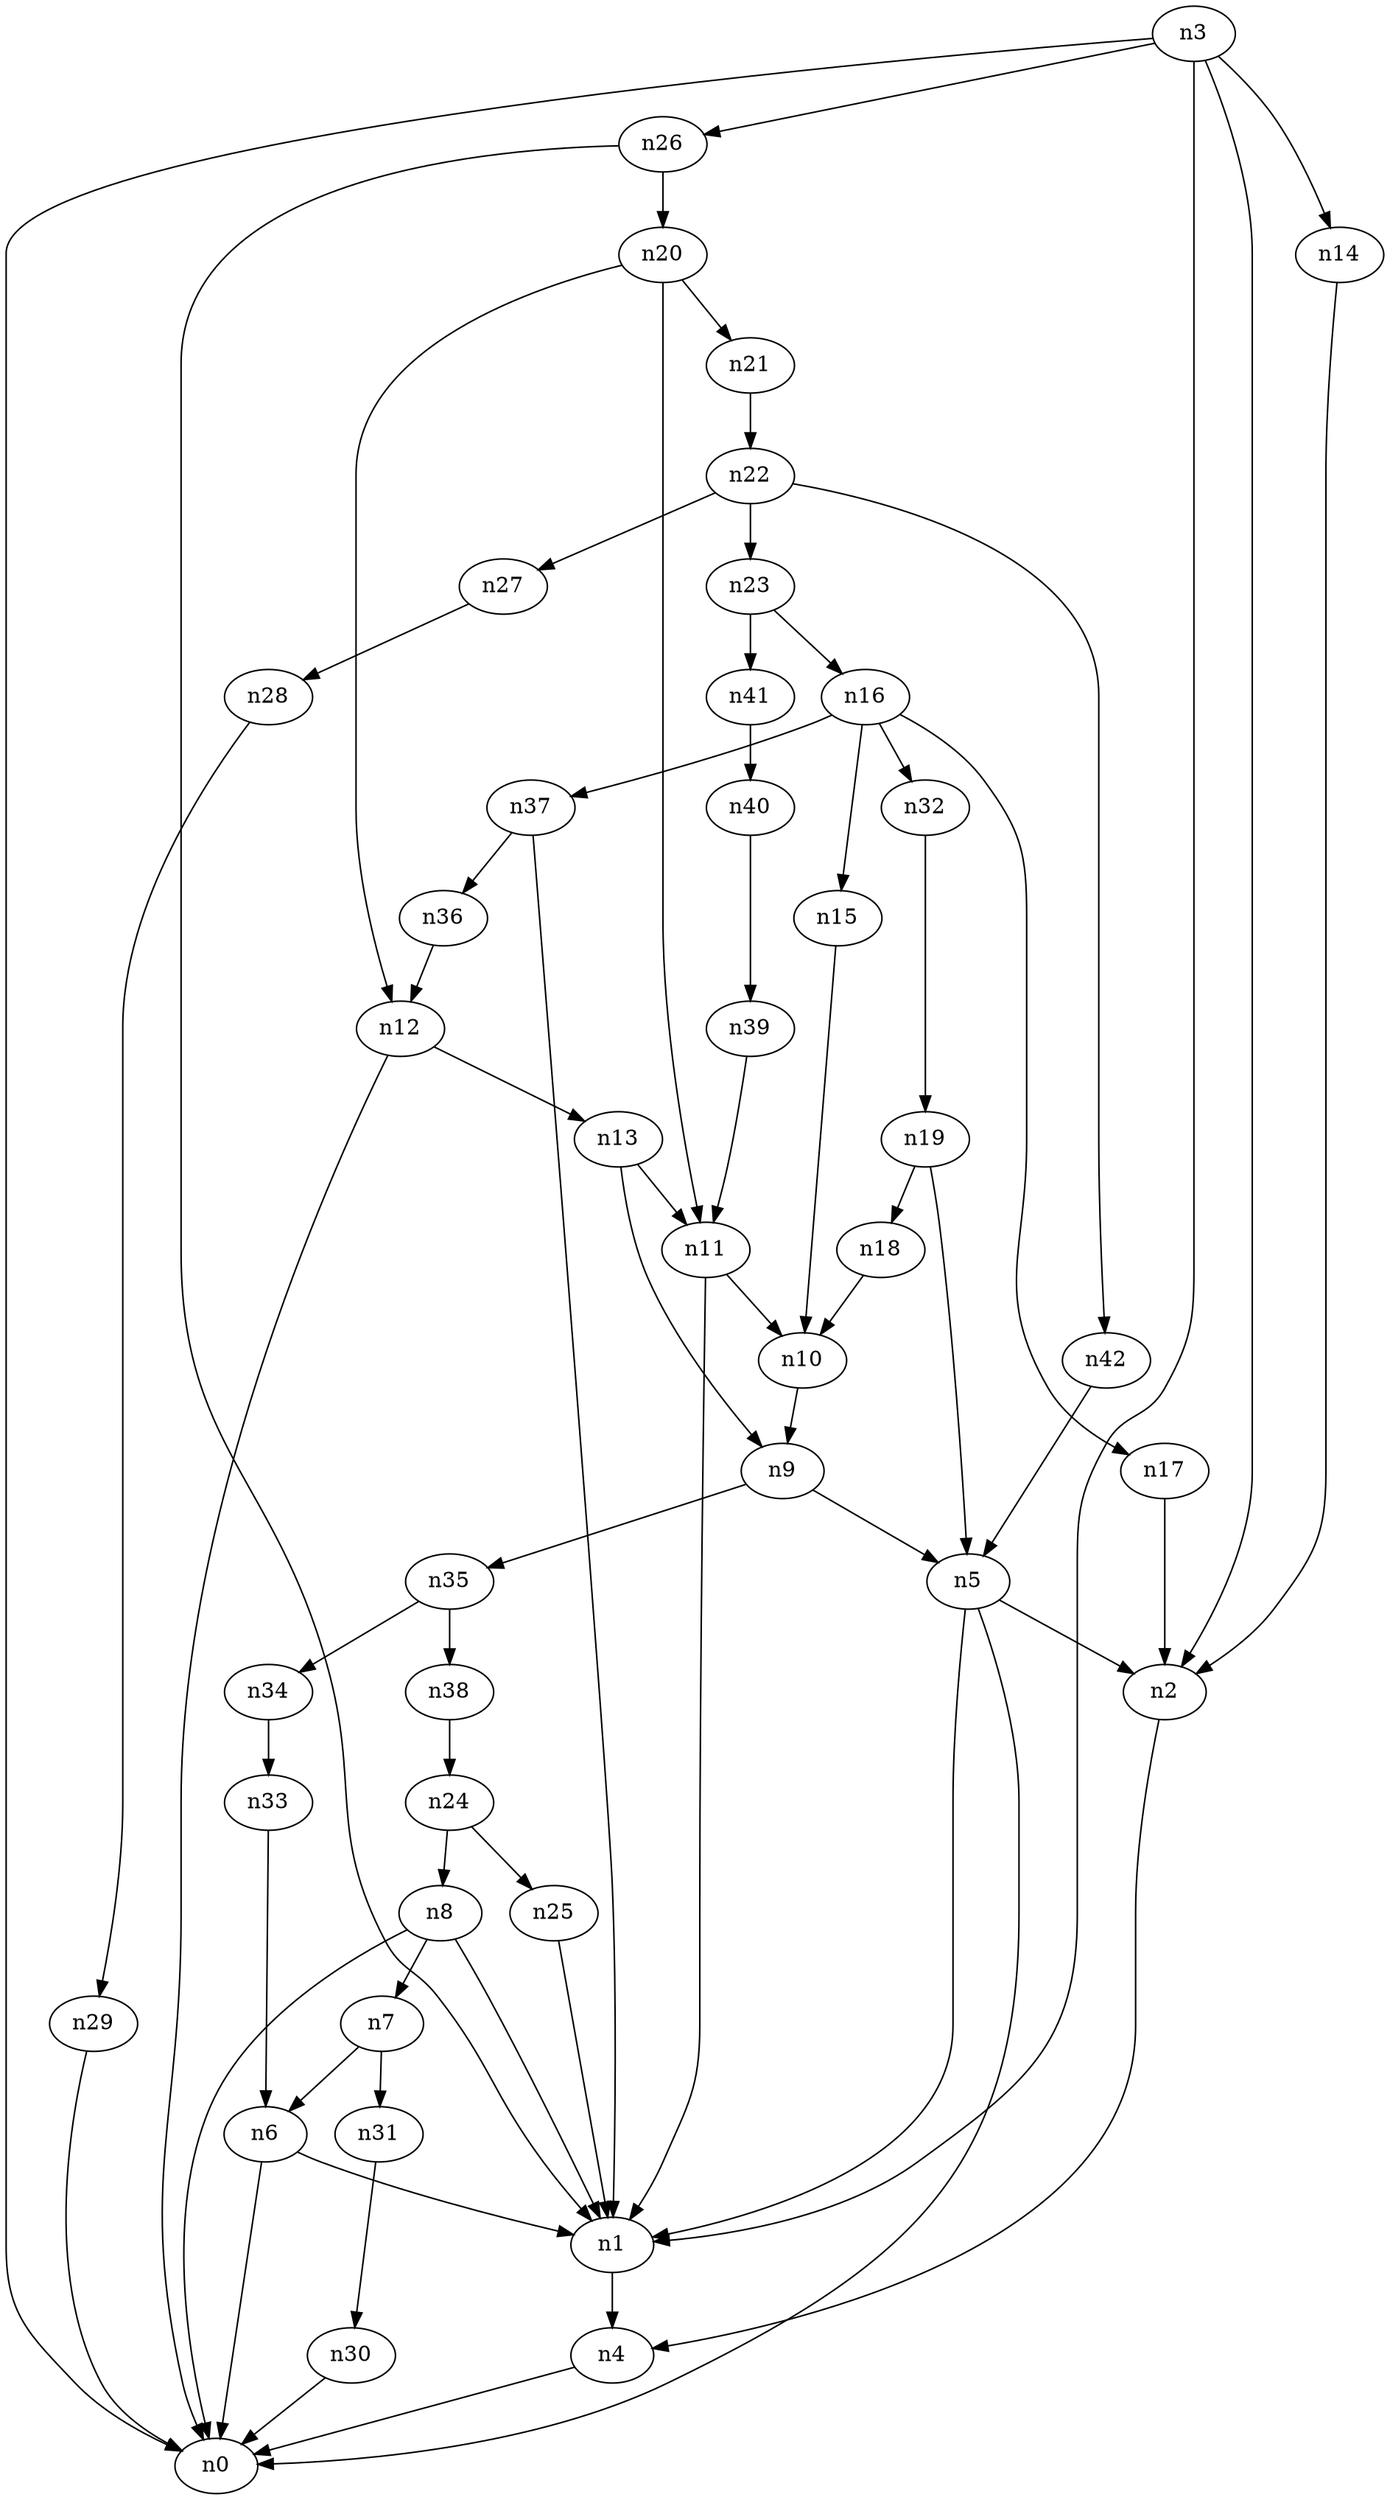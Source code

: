 digraph G {
	n1 -> n4	 [_graphml_id=e4];
	n2 -> n4	 [_graphml_id=e7];
	n3 -> n0	 [_graphml_id=e0];
	n3 -> n1	 [_graphml_id=e3];
	n3 -> n2	 [_graphml_id=e6];
	n3 -> n14	 [_graphml_id=e21];
	n3 -> n26	 [_graphml_id=e41];
	n4 -> n0	 [_graphml_id=e1];
	n5 -> n0	 [_graphml_id=e2];
	n5 -> n1	 [_graphml_id=e5];
	n5 -> n2	 [_graphml_id=e8];
	n6 -> n0	 [_graphml_id=e13];
	n6 -> n1	 [_graphml_id=e9];
	n7 -> n6	 [_graphml_id=e10];
	n7 -> n31	 [_graphml_id=e49];
	n8 -> n0	 [_graphml_id=e12];
	n8 -> n1	 [_graphml_id=e33];
	n8 -> n7	 [_graphml_id=e11];
	n9 -> n5	 [_graphml_id=e14];
	n9 -> n35	 [_graphml_id=e56];
	n10 -> n9	 [_graphml_id=e15];
	n11 -> n1	 [_graphml_id=e17];
	n11 -> n10	 [_graphml_id=e16];
	n12 -> n0	 [_graphml_id=e18];
	n12 -> n13	 [_graphml_id=e19];
	n13 -> n9	 [_graphml_id=e20];
	n13 -> n11	 [_graphml_id=e23];
	n14 -> n2	 [_graphml_id=e22];
	n15 -> n10	 [_graphml_id=e24];
	n16 -> n15	 [_graphml_id=e25];
	n16 -> n17	 [_graphml_id=e26];
	n16 -> n32	 [_graphml_id=e51];
	n16 -> n37	 [_graphml_id=e62];
	n17 -> n2	 [_graphml_id=e27];
	n18 -> n10	 [_graphml_id=e28];
	n19 -> n5	 [_graphml_id=e30];
	n19 -> n18	 [_graphml_id=e29];
	n20 -> n11	 [_graphml_id=e31];
	n20 -> n12	 [_graphml_id=e32];
	n20 -> n21	 [_graphml_id=e34];
	n21 -> n22	 [_graphml_id=e35];
	n22 -> n23	 [_graphml_id=e36];
	n22 -> n27	 [_graphml_id=e43];
	n22 -> n42	 [_graphml_id=e67];
	n23 -> n16	 [_graphml_id=e37];
	n23 -> n41	 [_graphml_id=e66];
	n24 -> n8	 [_graphml_id=e38];
	n24 -> n25	 [_graphml_id=e39];
	n25 -> n1	 [_graphml_id=e40];
	n26 -> n1	 [_graphml_id=e52];
	n26 -> n20	 [_graphml_id=e42];
	n27 -> n28	 [_graphml_id=e44];
	n28 -> n29	 [_graphml_id=e45];
	n29 -> n0	 [_graphml_id=e46];
	n30 -> n0	 [_graphml_id=e47];
	n31 -> n30	 [_graphml_id=e48];
	n32 -> n19	 [_graphml_id=e50];
	n33 -> n6	 [_graphml_id=e53];
	n34 -> n33	 [_graphml_id=e54];
	n35 -> n34	 [_graphml_id=e55];
	n35 -> n38	 [_graphml_id=e60];
	n36 -> n12	 [_graphml_id=e57];
	n37 -> n1	 [_graphml_id=e59];
	n37 -> n36	 [_graphml_id=e58];
	n38 -> n24	 [_graphml_id=e61];
	n39 -> n11	 [_graphml_id=e63];
	n40 -> n39	 [_graphml_id=e64];
	n41 -> n40	 [_graphml_id=e65];
	n42 -> n5	 [_graphml_id=e68];
}
